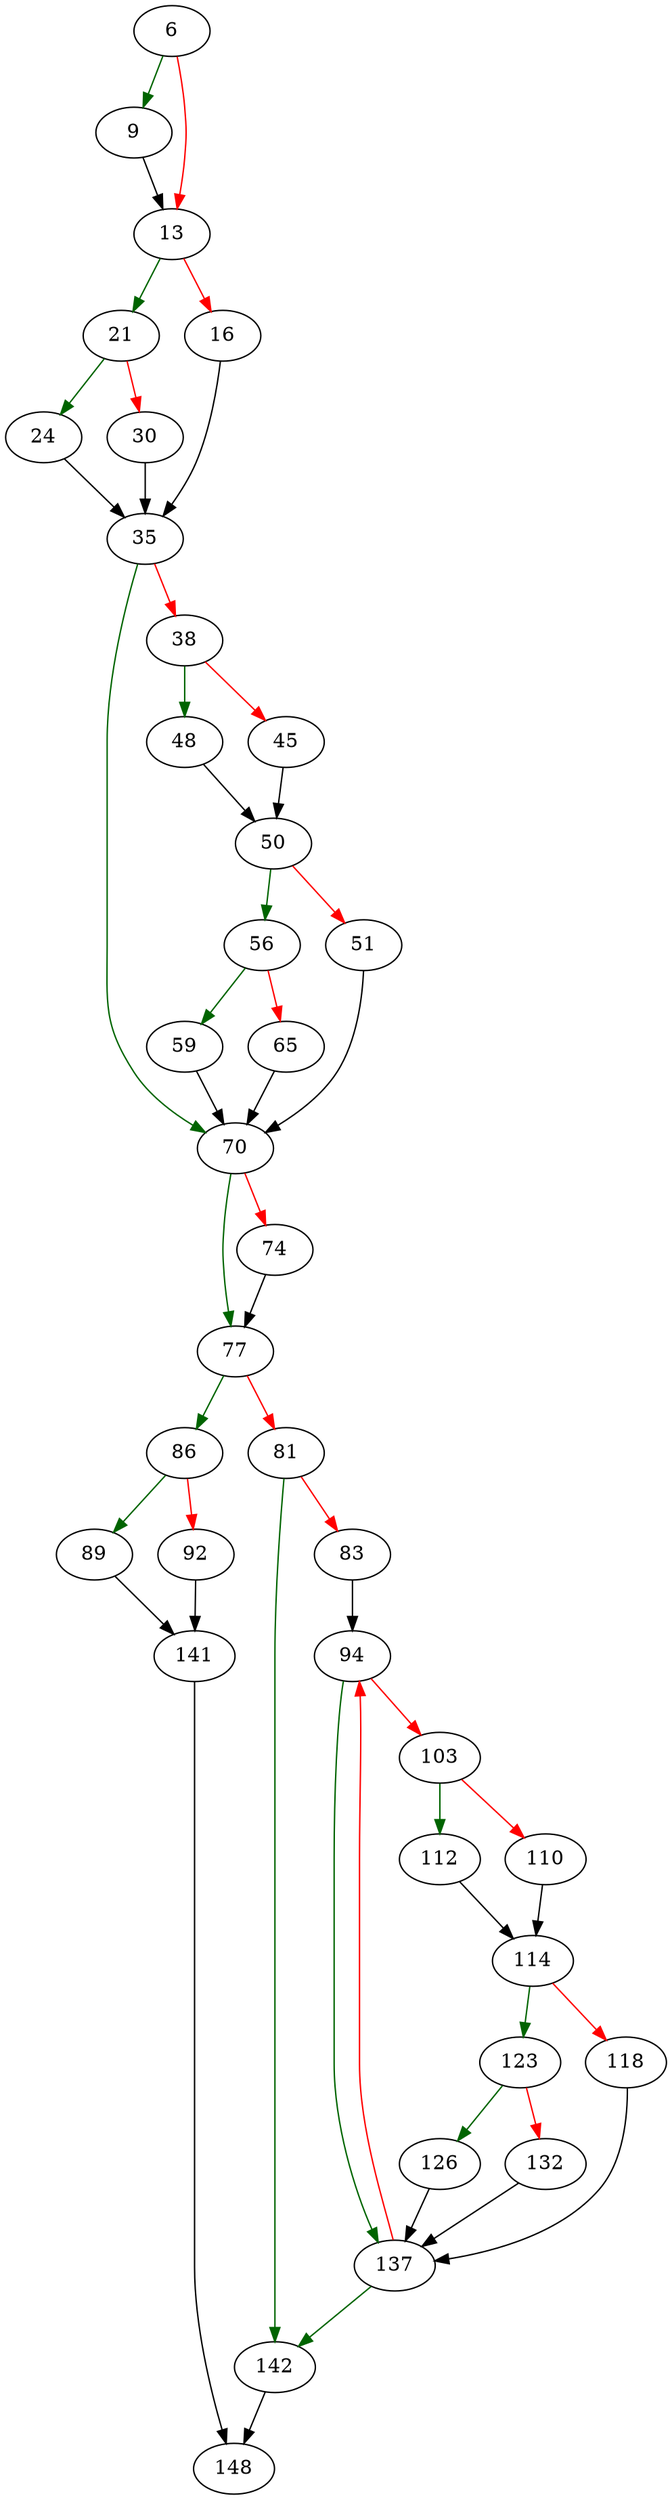strict digraph "print_group_list" {
	// Node definitions.
	6 [entry=true];
	9;
	13;
	21;
	16;
	35;
	24;
	30;
	70;
	38;
	48;
	45;
	50;
	56;
	51;
	59;
	65;
	77;
	74;
	86;
	81;
	142;
	83;
	94;
	89;
	92;
	141;
	137;
	103;
	112;
	110;
	114;
	123;
	118;
	126;
	132;
	148;

	// Edge definitions.
	6 -> 9 [
		color=darkgreen
		cond=true
	];
	6 -> 13 [
		color=red
		cond=false
	];
	9 -> 13;
	13 -> 21 [
		color=darkgreen
		cond=true
	];
	13 -> 16 [
		color=red
		cond=false
	];
	21 -> 24 [
		color=darkgreen
		cond=true
	];
	21 -> 30 [
		color=red
		cond=false
	];
	16 -> 35;
	35 -> 70 [
		color=darkgreen
		cond=true
	];
	35 -> 38 [
		color=red
		cond=false
	];
	24 -> 35;
	30 -> 35;
	70 -> 77 [
		color=darkgreen
		cond=true
	];
	70 -> 74 [
		color=red
		cond=false
	];
	38 -> 48 [
		color=darkgreen
		cond=true
	];
	38 -> 45 [
		color=red
		cond=false
	];
	48 -> 50;
	45 -> 50;
	50 -> 56 [
		color=darkgreen
		cond=true
	];
	50 -> 51 [
		color=red
		cond=false
	];
	56 -> 59 [
		color=darkgreen
		cond=true
	];
	56 -> 65 [
		color=red
		cond=false
	];
	51 -> 70;
	59 -> 70;
	65 -> 70;
	77 -> 86 [
		color=darkgreen
		cond=true
	];
	77 -> 81 [
		color=red
		cond=false
	];
	74 -> 77;
	86 -> 89 [
		color=darkgreen
		cond=true
	];
	86 -> 92 [
		color=red
		cond=false
	];
	81 -> 142 [
		color=darkgreen
		cond=true
	];
	81 -> 83 [
		color=red
		cond=false
	];
	142 -> 148;
	83 -> 94;
	94 -> 137 [
		color=darkgreen
		cond=true
	];
	94 -> 103 [
		color=red
		cond=false
	];
	89 -> 141;
	92 -> 141;
	141 -> 148;
	137 -> 142 [
		color=darkgreen
		cond=true
	];
	137 -> 94 [
		color=red
		cond=false
	];
	103 -> 112 [
		color=darkgreen
		cond=true
	];
	103 -> 110 [
		color=red
		cond=false
	];
	112 -> 114;
	110 -> 114;
	114 -> 123 [
		color=darkgreen
		cond=true
	];
	114 -> 118 [
		color=red
		cond=false
	];
	123 -> 126 [
		color=darkgreen
		cond=true
	];
	123 -> 132 [
		color=red
		cond=false
	];
	118 -> 137;
	126 -> 137;
	132 -> 137;
}